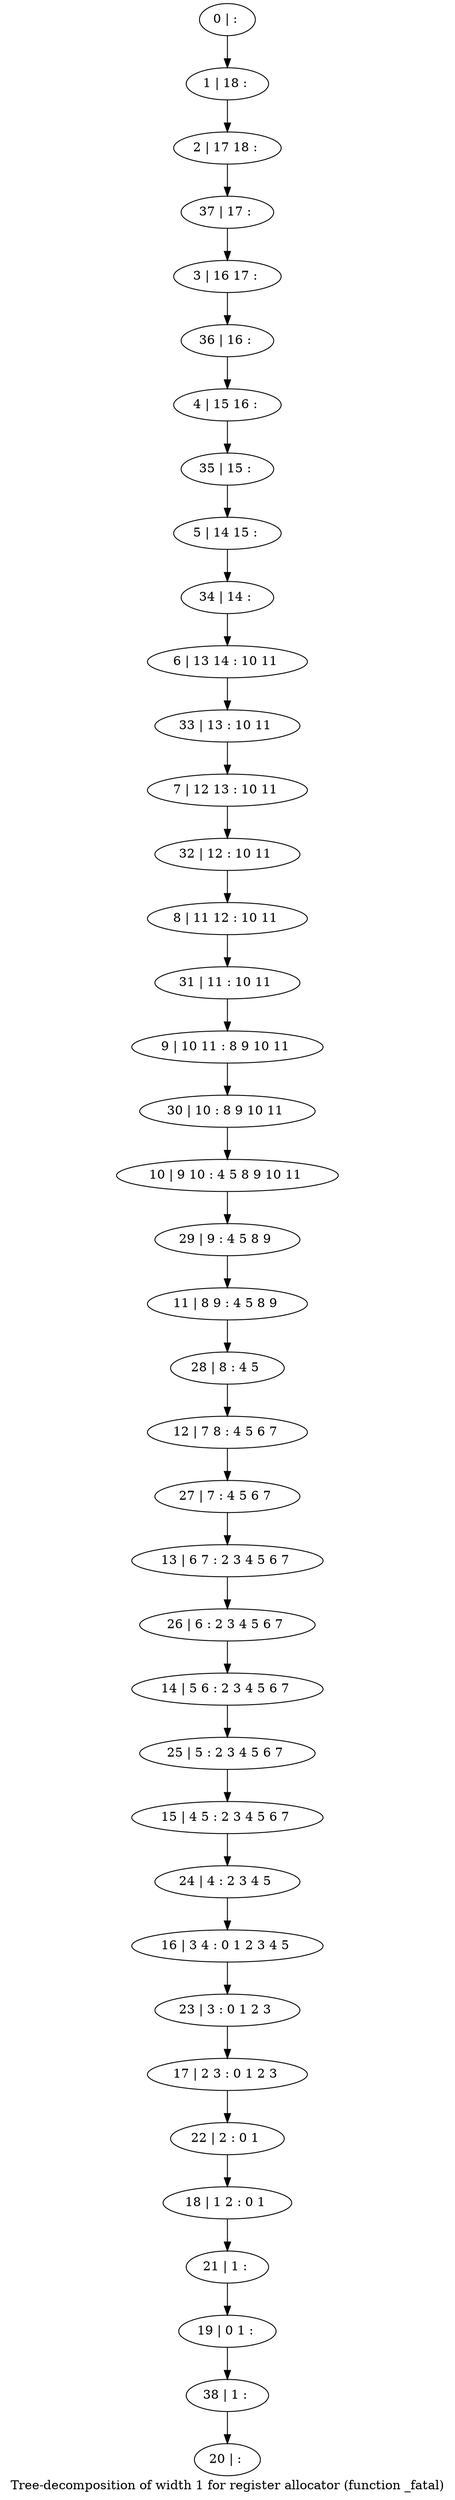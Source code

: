 digraph G {
graph [label="Tree-decomposition of width 1 for register allocator (function _fatal)"]
0[label="0 | : "];
1[label="1 | 18 : "];
2[label="2 | 17 18 : "];
3[label="3 | 16 17 : "];
4[label="4 | 15 16 : "];
5[label="5 | 14 15 : "];
6[label="6 | 13 14 : 10 11 "];
7[label="7 | 12 13 : 10 11 "];
8[label="8 | 11 12 : 10 11 "];
9[label="9 | 10 11 : 8 9 10 11 "];
10[label="10 | 9 10 : 4 5 8 9 10 11 "];
11[label="11 | 8 9 : 4 5 8 9 "];
12[label="12 | 7 8 : 4 5 6 7 "];
13[label="13 | 6 7 : 2 3 4 5 6 7 "];
14[label="14 | 5 6 : 2 3 4 5 6 7 "];
15[label="15 | 4 5 : 2 3 4 5 6 7 "];
16[label="16 | 3 4 : 0 1 2 3 4 5 "];
17[label="17 | 2 3 : 0 1 2 3 "];
18[label="18 | 1 2 : 0 1 "];
19[label="19 | 0 1 : "];
20[label="20 | : "];
21[label="21 | 1 : "];
22[label="22 | 2 : 0 1 "];
23[label="23 | 3 : 0 1 2 3 "];
24[label="24 | 4 : 2 3 4 5 "];
25[label="25 | 5 : 2 3 4 5 6 7 "];
26[label="26 | 6 : 2 3 4 5 6 7 "];
27[label="27 | 7 : 4 5 6 7 "];
28[label="28 | 8 : 4 5 "];
29[label="29 | 9 : 4 5 8 9 "];
30[label="30 | 10 : 8 9 10 11 "];
31[label="31 | 11 : 10 11 "];
32[label="32 | 12 : 10 11 "];
33[label="33 | 13 : 10 11 "];
34[label="34 | 14 : "];
35[label="35 | 15 : "];
36[label="36 | 16 : "];
37[label="37 | 17 : "];
38[label="38 | 1 : "];
0->1 ;
1->2 ;
21->19 ;
18->21 ;
22->18 ;
17->22 ;
23->17 ;
16->23 ;
24->16 ;
15->24 ;
25->15 ;
14->25 ;
26->14 ;
13->26 ;
27->13 ;
12->27 ;
28->12 ;
11->28 ;
29->11 ;
10->29 ;
30->10 ;
9->30 ;
31->9 ;
8->31 ;
32->8 ;
7->32 ;
33->7 ;
6->33 ;
34->6 ;
5->34 ;
35->5 ;
4->35 ;
36->4 ;
3->36 ;
37->3 ;
2->37 ;
38->20 ;
19->38 ;
}
